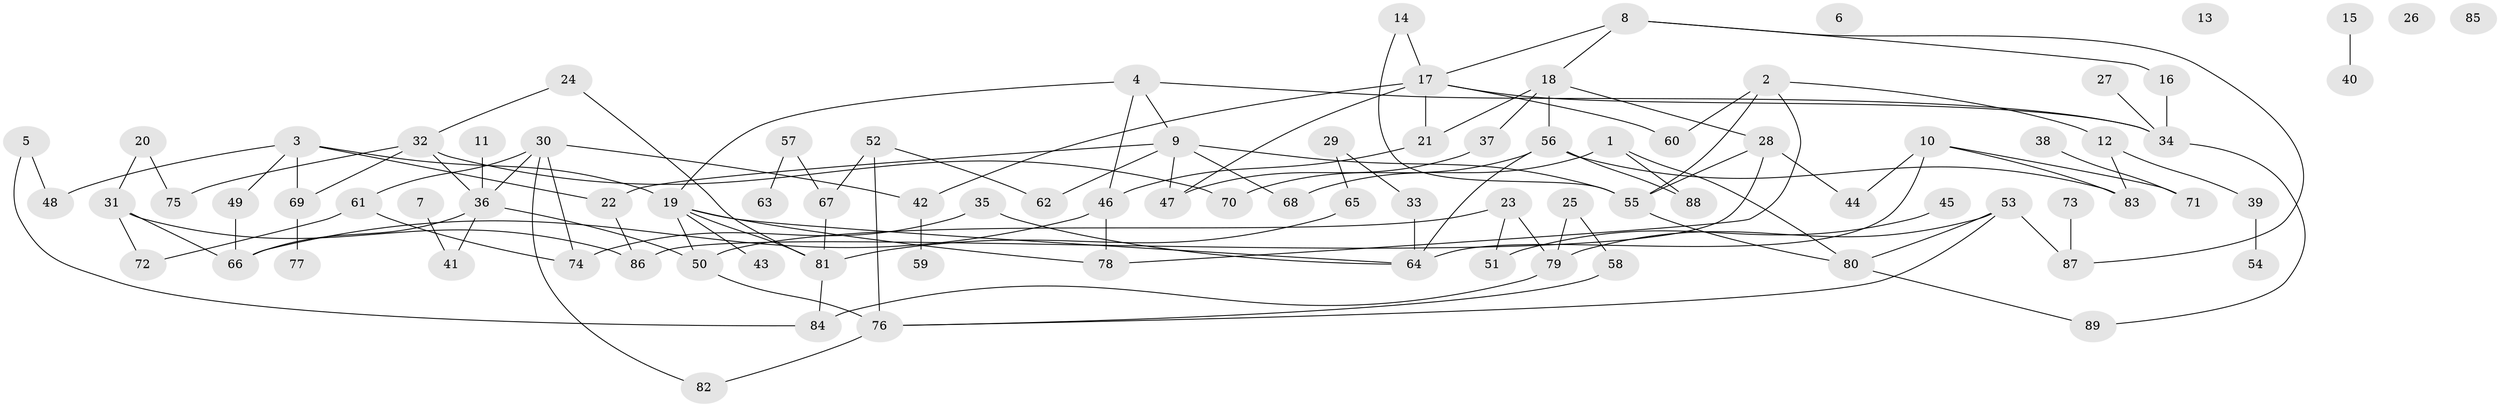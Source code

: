 // Generated by graph-tools (version 1.1) at 2025/49/03/09/25 03:49:15]
// undirected, 89 vertices, 123 edges
graph export_dot {
graph [start="1"]
  node [color=gray90,style=filled];
  1;
  2;
  3;
  4;
  5;
  6;
  7;
  8;
  9;
  10;
  11;
  12;
  13;
  14;
  15;
  16;
  17;
  18;
  19;
  20;
  21;
  22;
  23;
  24;
  25;
  26;
  27;
  28;
  29;
  30;
  31;
  32;
  33;
  34;
  35;
  36;
  37;
  38;
  39;
  40;
  41;
  42;
  43;
  44;
  45;
  46;
  47;
  48;
  49;
  50;
  51;
  52;
  53;
  54;
  55;
  56;
  57;
  58;
  59;
  60;
  61;
  62;
  63;
  64;
  65;
  66;
  67;
  68;
  69;
  70;
  71;
  72;
  73;
  74;
  75;
  76;
  77;
  78;
  79;
  80;
  81;
  82;
  83;
  84;
  85;
  86;
  87;
  88;
  89;
  1 -- 68;
  1 -- 80;
  1 -- 88;
  2 -- 12;
  2 -- 55;
  2 -- 60;
  2 -- 78;
  3 -- 19;
  3 -- 22;
  3 -- 48;
  3 -- 49;
  3 -- 69;
  4 -- 9;
  4 -- 19;
  4 -- 34;
  4 -- 46;
  5 -- 48;
  5 -- 84;
  7 -- 41;
  8 -- 16;
  8 -- 17;
  8 -- 18;
  8 -- 87;
  9 -- 22;
  9 -- 47;
  9 -- 55;
  9 -- 62;
  9 -- 68;
  10 -- 44;
  10 -- 64;
  10 -- 71;
  10 -- 83;
  11 -- 36;
  12 -- 39;
  12 -- 83;
  14 -- 17;
  14 -- 55;
  15 -- 40;
  16 -- 34;
  17 -- 21;
  17 -- 34;
  17 -- 42;
  17 -- 47;
  17 -- 60;
  18 -- 21;
  18 -- 28;
  18 -- 37;
  18 -- 56;
  19 -- 43;
  19 -- 50;
  19 -- 64;
  19 -- 78;
  19 -- 81;
  20 -- 31;
  20 -- 75;
  21 -- 46;
  22 -- 86;
  23 -- 50;
  23 -- 51;
  23 -- 79;
  24 -- 32;
  24 -- 81;
  25 -- 58;
  25 -- 79;
  27 -- 34;
  28 -- 44;
  28 -- 55;
  28 -- 86;
  29 -- 33;
  29 -- 65;
  30 -- 36;
  30 -- 42;
  30 -- 61;
  30 -- 74;
  30 -- 82;
  31 -- 66;
  31 -- 72;
  31 -- 86;
  32 -- 36;
  32 -- 69;
  32 -- 70;
  32 -- 75;
  33 -- 64;
  34 -- 89;
  35 -- 64;
  35 -- 74;
  36 -- 41;
  36 -- 50;
  36 -- 66;
  37 -- 47;
  38 -- 71;
  39 -- 54;
  42 -- 59;
  45 -- 51;
  46 -- 66;
  46 -- 78;
  49 -- 66;
  50 -- 76;
  52 -- 62;
  52 -- 67;
  52 -- 76;
  53 -- 76;
  53 -- 79;
  53 -- 80;
  53 -- 87;
  55 -- 80;
  56 -- 64;
  56 -- 70;
  56 -- 83;
  56 -- 88;
  57 -- 63;
  57 -- 67;
  58 -- 76;
  61 -- 72;
  61 -- 74;
  65 -- 81;
  67 -- 81;
  69 -- 77;
  73 -- 87;
  76 -- 82;
  79 -- 84;
  80 -- 89;
  81 -- 84;
}
